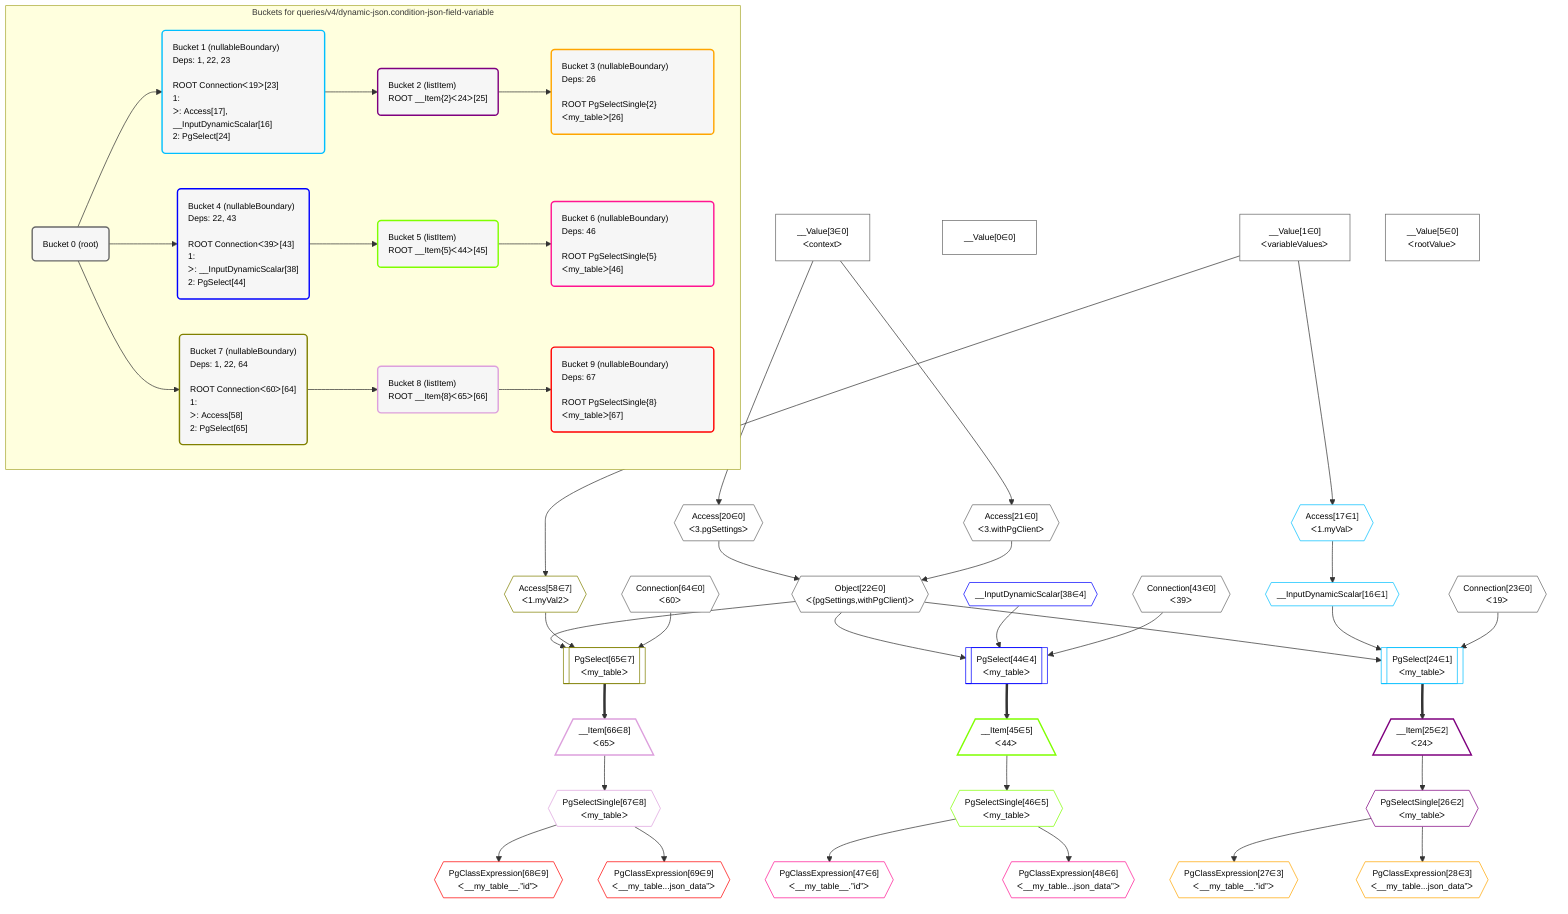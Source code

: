 %%{init: {'themeVariables': { 'fontSize': '12px'}}}%%
graph TD
    classDef path fill:#eee,stroke:#000,color:#000
    classDef plan fill:#fff,stroke-width:1px,color:#000
    classDef itemplan fill:#fff,stroke-width:2px,color:#000
    classDef unbatchedplan fill:#dff,stroke-width:1px,color:#000
    classDef sideeffectplan fill:#fcc,stroke-width:2px,color:#000
    classDef bucket fill:#f6f6f6,color:#000,stroke-width:2px,text-align:left


    %% plan dependencies
    Object22{{"Object[22∈0]<br />ᐸ{pgSettings,withPgClient}ᐳ"}}:::plan
    Access20{{"Access[20∈0]<br />ᐸ3.pgSettingsᐳ"}}:::plan
    Access21{{"Access[21∈0]<br />ᐸ3.withPgClientᐳ"}}:::plan
    Access20 & Access21 --> Object22
    __Value3["__Value[3∈0]<br />ᐸcontextᐳ"]:::plan
    __Value3 --> Access20
    __Value3 --> Access21
    __Value0["__Value[0∈0]"]:::plan
    __Value1["__Value[1∈0]<br />ᐸvariableValuesᐳ"]:::plan
    __Value5["__Value[5∈0]<br />ᐸrootValueᐳ"]:::plan
    Connection23{{"Connection[23∈0]<br />ᐸ19ᐳ"}}:::plan
    Connection43{{"Connection[43∈0]<br />ᐸ39ᐳ"}}:::plan
    Connection64{{"Connection[64∈0]<br />ᐸ60ᐳ"}}:::plan
    PgSelect65[["PgSelect[65∈7]<br />ᐸmy_tableᐳ"]]:::plan
    Access58{{"Access[58∈7]<br />ᐸ1.myVal2ᐳ"}}:::plan
    Object22 & Access58 & Connection64 --> PgSelect65
    __Value1 --> Access58
    PgSelect44[["PgSelect[44∈4]<br />ᐸmy_tableᐳ"]]:::plan
    __InputDynamicScalar38{{"__InputDynamicScalar[38∈4]"}}:::plan
    Object22 & __InputDynamicScalar38 & Connection43 --> PgSelect44
    PgSelect24[["PgSelect[24∈1]<br />ᐸmy_tableᐳ"]]:::plan
    __InputDynamicScalar16{{"__InputDynamicScalar[16∈1]"}}:::plan
    Object22 & __InputDynamicScalar16 & Connection23 --> PgSelect24
    Access17{{"Access[17∈1]<br />ᐸ1.myValᐳ"}}:::plan
    __Value1 --> Access17
    Access17 --> __InputDynamicScalar16
    __Item25[/"__Item[25∈2]<br />ᐸ24ᐳ"\]:::itemplan
    PgSelect24 ==> __Item25
    PgSelectSingle26{{"PgSelectSingle[26∈2]<br />ᐸmy_tableᐳ"}}:::plan
    __Item25 --> PgSelectSingle26
    __Item45[/"__Item[45∈5]<br />ᐸ44ᐳ"\]:::itemplan
    PgSelect44 ==> __Item45
    PgSelectSingle46{{"PgSelectSingle[46∈5]<br />ᐸmy_tableᐳ"}}:::plan
    __Item45 --> PgSelectSingle46
    __Item66[/"__Item[66∈8]<br />ᐸ65ᐳ"\]:::itemplan
    PgSelect65 ==> __Item66
    PgSelectSingle67{{"PgSelectSingle[67∈8]<br />ᐸmy_tableᐳ"}}:::plan
    __Item66 --> PgSelectSingle67
    PgClassExpression27{{"PgClassExpression[27∈3]<br />ᐸ__my_table__.”id”ᐳ"}}:::plan
    PgSelectSingle26 --> PgClassExpression27
    PgClassExpression28{{"PgClassExpression[28∈3]<br />ᐸ__my_table...json_data”ᐳ"}}:::plan
    PgSelectSingle26 --> PgClassExpression28
    PgClassExpression47{{"PgClassExpression[47∈6]<br />ᐸ__my_table__.”id”ᐳ"}}:::plan
    PgSelectSingle46 --> PgClassExpression47
    PgClassExpression48{{"PgClassExpression[48∈6]<br />ᐸ__my_table...json_data”ᐳ"}}:::plan
    PgSelectSingle46 --> PgClassExpression48
    PgClassExpression68{{"PgClassExpression[68∈9]<br />ᐸ__my_table__.”id”ᐳ"}}:::plan
    PgSelectSingle67 --> PgClassExpression68
    PgClassExpression69{{"PgClassExpression[69∈9]<br />ᐸ__my_table...json_data”ᐳ"}}:::plan
    PgSelectSingle67 --> PgClassExpression69

    %% define steps

    subgraph "Buckets for queries/v4/dynamic-json.condition-json-field-variable"
    Bucket0("Bucket 0 (root)"):::bucket
    classDef bucket0 stroke:#696969
    class Bucket0,__Value0,__Value1,__Value3,__Value5,Access20,Access21,Object22,Connection23,Connection43,Connection64 bucket0
    Bucket1("Bucket 1 (nullableBoundary)<br />Deps: 1, 22, 23<br /><br />ROOT Connectionᐸ19ᐳ[23]<br />1: <br />ᐳ: Access[17], __InputDynamicScalar[16]<br />2: PgSelect[24]"):::bucket
    classDef bucket1 stroke:#00bfff
    class Bucket1,__InputDynamicScalar16,Access17,PgSelect24 bucket1
    Bucket2("Bucket 2 (listItem)<br />ROOT __Item{2}ᐸ24ᐳ[25]"):::bucket
    classDef bucket2 stroke:#7f007f
    class Bucket2,__Item25,PgSelectSingle26 bucket2
    Bucket3("Bucket 3 (nullableBoundary)<br />Deps: 26<br /><br />ROOT PgSelectSingle{2}ᐸmy_tableᐳ[26]"):::bucket
    classDef bucket3 stroke:#ffa500
    class Bucket3,PgClassExpression27,PgClassExpression28 bucket3
    Bucket4("Bucket 4 (nullableBoundary)<br />Deps: 22, 43<br /><br />ROOT Connectionᐸ39ᐳ[43]<br />1: <br />ᐳ: __InputDynamicScalar[38]<br />2: PgSelect[44]"):::bucket
    classDef bucket4 stroke:#0000ff
    class Bucket4,__InputDynamicScalar38,PgSelect44 bucket4
    Bucket5("Bucket 5 (listItem)<br />ROOT __Item{5}ᐸ44ᐳ[45]"):::bucket
    classDef bucket5 stroke:#7fff00
    class Bucket5,__Item45,PgSelectSingle46 bucket5
    Bucket6("Bucket 6 (nullableBoundary)<br />Deps: 46<br /><br />ROOT PgSelectSingle{5}ᐸmy_tableᐳ[46]"):::bucket
    classDef bucket6 stroke:#ff1493
    class Bucket6,PgClassExpression47,PgClassExpression48 bucket6
    Bucket7("Bucket 7 (nullableBoundary)<br />Deps: 1, 22, 64<br /><br />ROOT Connectionᐸ60ᐳ[64]<br />1: <br />ᐳ: Access[58]<br />2: PgSelect[65]"):::bucket
    classDef bucket7 stroke:#808000
    class Bucket7,Access58,PgSelect65 bucket7
    Bucket8("Bucket 8 (listItem)<br />ROOT __Item{8}ᐸ65ᐳ[66]"):::bucket
    classDef bucket8 stroke:#dda0dd
    class Bucket8,__Item66,PgSelectSingle67 bucket8
    Bucket9("Bucket 9 (nullableBoundary)<br />Deps: 67<br /><br />ROOT PgSelectSingle{8}ᐸmy_tableᐳ[67]"):::bucket
    classDef bucket9 stroke:#ff0000
    class Bucket9,PgClassExpression68,PgClassExpression69 bucket9
    Bucket0 --> Bucket1 & Bucket4 & Bucket7
    Bucket1 --> Bucket2
    Bucket2 --> Bucket3
    Bucket4 --> Bucket5
    Bucket5 --> Bucket6
    Bucket7 --> Bucket8
    Bucket8 --> Bucket9
    end